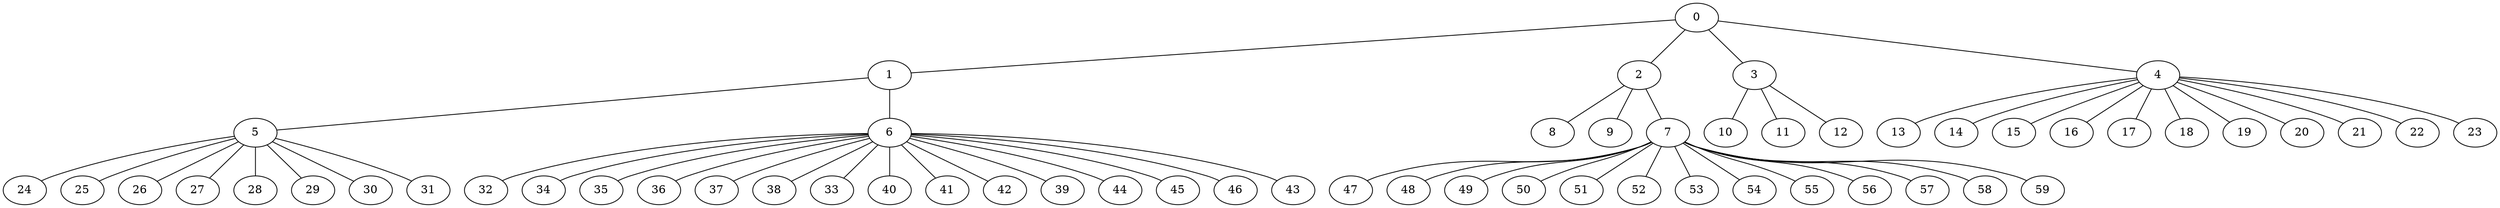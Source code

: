 
graph graphname {
    0 -- 1
0 -- 2
0 -- 3
0 -- 4
1 -- 5
1 -- 6
2 -- 8
2 -- 9
2 -- 7
3 -- 10
3 -- 11
3 -- 12
4 -- 13
4 -- 14
4 -- 15
4 -- 16
4 -- 17
4 -- 18
4 -- 19
4 -- 20
4 -- 21
4 -- 22
4 -- 23
5 -- 24
5 -- 25
5 -- 26
5 -- 27
5 -- 28
5 -- 29
5 -- 30
5 -- 31
6 -- 32
6 -- 34
6 -- 35
6 -- 36
6 -- 37
6 -- 38
6 -- 33
6 -- 40
6 -- 41
6 -- 42
6 -- 39
6 -- 44
6 -- 45
6 -- 46
6 -- 43
7 -- 47
7 -- 48
7 -- 49
7 -- 50
7 -- 51
7 -- 52
7 -- 53
7 -- 54
7 -- 55
7 -- 56
7 -- 57
7 -- 58
7 -- 59

}
